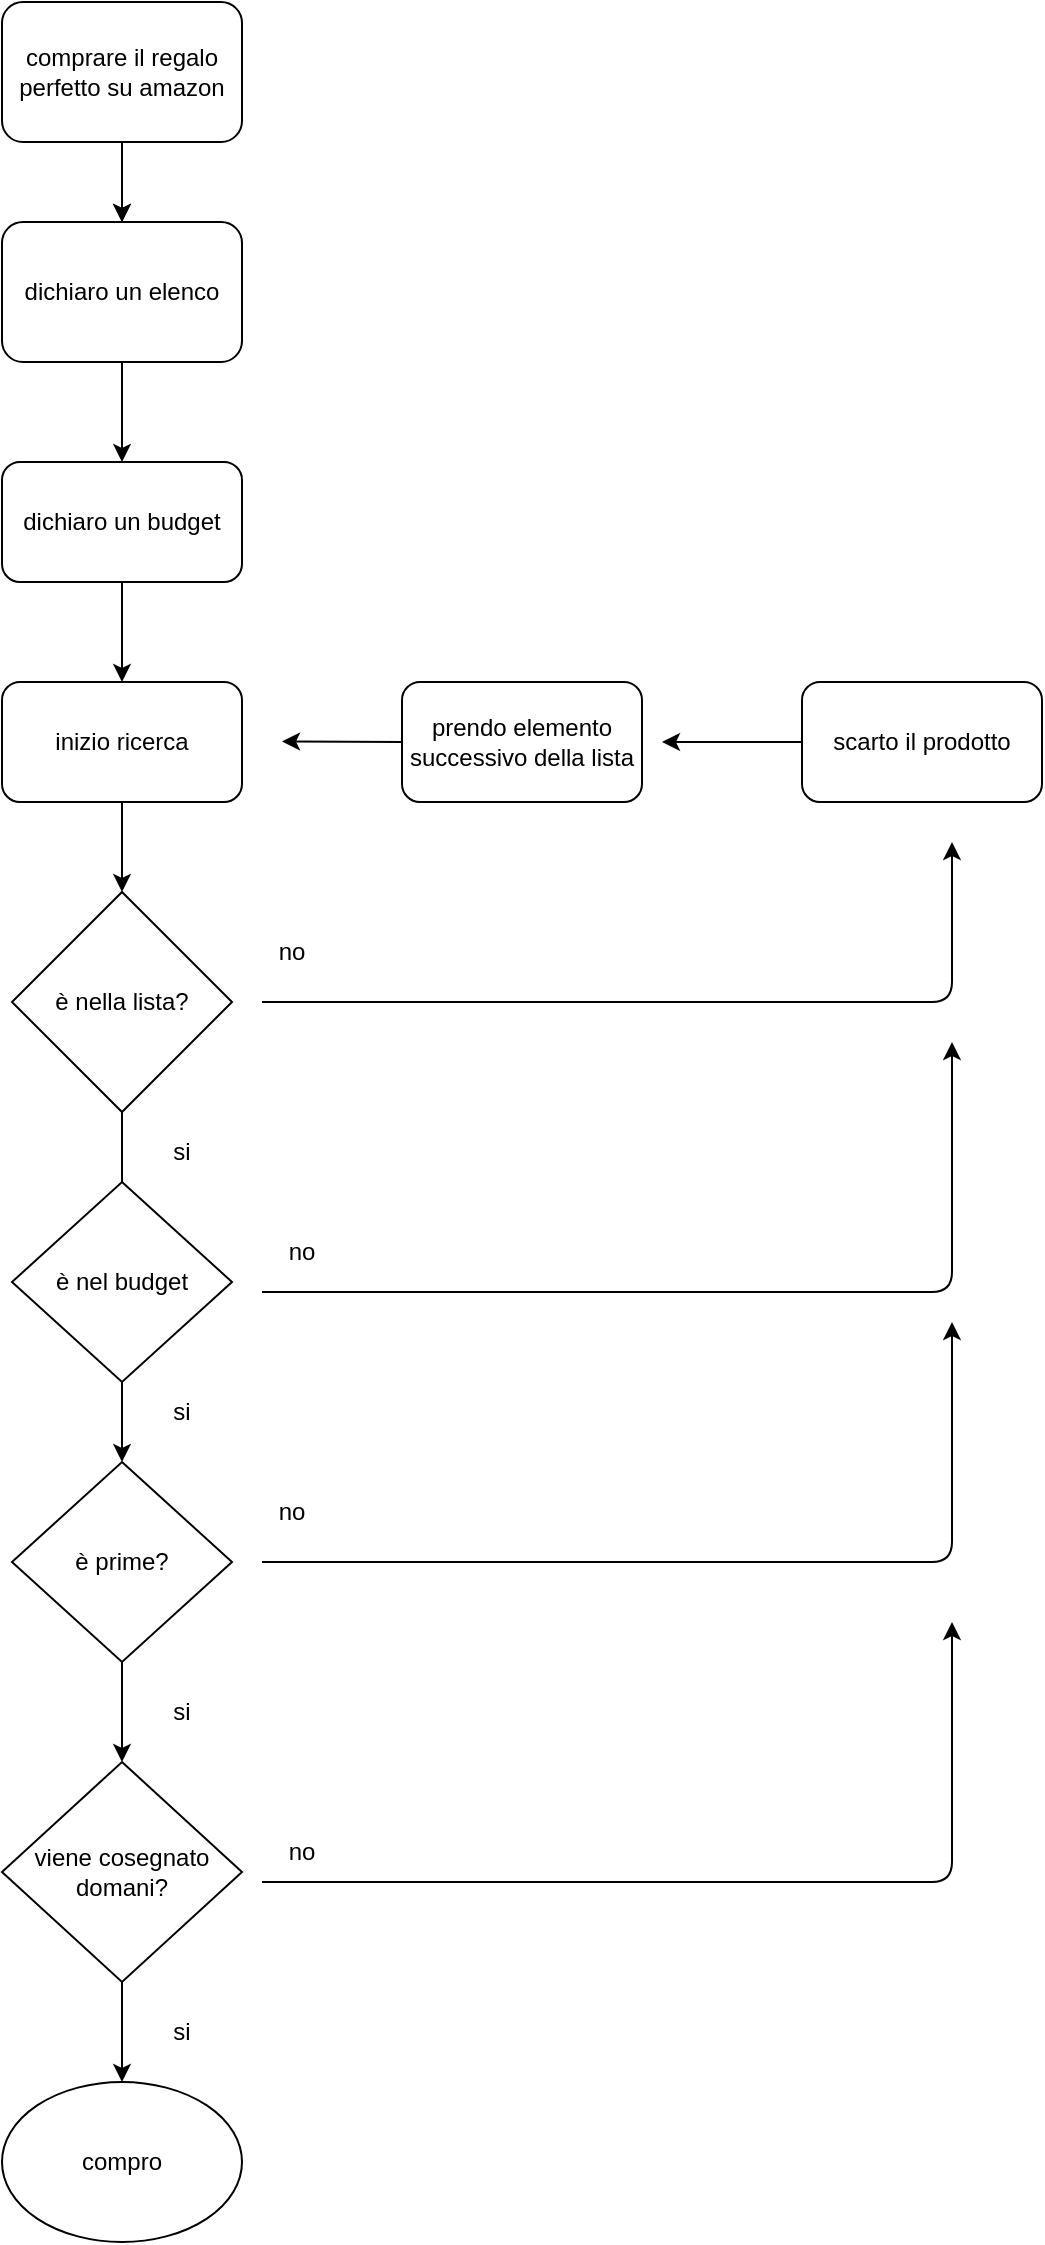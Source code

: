 <mxfile>
    <diagram id="pwF4ZoevbE2NHTCvMwYj" name="Page-1">
        <mxGraphModel dx="1232" dy="756" grid="1" gridSize="10" guides="1" tooltips="1" connect="1" arrows="1" fold="1" page="1" pageScale="1" pageWidth="827" pageHeight="1169" math="0" shadow="0">
            <root>
                <mxCell id="0"/>
                <mxCell id="1" parent="0"/>
                <mxCell id="3" style="edgeStyle=none;html=1;" edge="1" parent="1">
                    <mxGeometry relative="1" as="geometry">
                        <mxPoint x="310.0" y="140" as="targetPoint"/>
                        <mxPoint x="310.0" y="120" as="sourcePoint"/>
                    </mxGeometry>
                </mxCell>
                <mxCell id="22" value="" style="edgeStyle=none;html=1;" edge="1" parent="1" source="19" target="21">
                    <mxGeometry relative="1" as="geometry"/>
                </mxCell>
                <mxCell id="19" value="comprare il regalo perfetto su amazon" style="rounded=1;whiteSpace=wrap;html=1;" vertex="1" parent="1">
                    <mxGeometry x="250" y="30" width="120" height="70" as="geometry"/>
                </mxCell>
                <mxCell id="25" value="" style="edgeStyle=none;html=1;" edge="1" parent="1" source="21" target="24">
                    <mxGeometry relative="1" as="geometry"/>
                </mxCell>
                <mxCell id="21" value="dichiaro un elenco" style="rounded=1;whiteSpace=wrap;html=1;" vertex="1" parent="1">
                    <mxGeometry x="250" y="140" width="120" height="70" as="geometry"/>
                </mxCell>
                <mxCell id="27" value="" style="edgeStyle=none;html=1;" edge="1" parent="1" source="24" target="26">
                    <mxGeometry relative="1" as="geometry"/>
                </mxCell>
                <mxCell id="24" value="dichiaro un budget" style="whiteSpace=wrap;html=1;rounded=1;" vertex="1" parent="1">
                    <mxGeometry x="250" y="260" width="120" height="60" as="geometry"/>
                </mxCell>
                <mxCell id="29" value="" style="edgeStyle=none;html=1;" edge="1" parent="1" source="26" target="28">
                    <mxGeometry relative="1" as="geometry"/>
                </mxCell>
                <mxCell id="26" value="inizio ricerca" style="whiteSpace=wrap;html=1;rounded=1;" vertex="1" parent="1">
                    <mxGeometry x="250" y="370" width="120" height="60" as="geometry"/>
                </mxCell>
                <mxCell id="31" value="" style="edgeStyle=none;html=1;" edge="1" parent="1" source="28">
                    <mxGeometry relative="1" as="geometry">
                        <mxPoint x="310" y="640" as="targetPoint"/>
                    </mxGeometry>
                </mxCell>
                <mxCell id="28" value="è nella lista?" style="rhombus;whiteSpace=wrap;html=1;" vertex="1" parent="1">
                    <mxGeometry x="255" y="475" width="110" height="110" as="geometry"/>
                </mxCell>
                <mxCell id="34" value="" style="edgeStyle=none;html=1;" edge="1" parent="1" source="32" target="33">
                    <mxGeometry relative="1" as="geometry"/>
                </mxCell>
                <mxCell id="32" value="è nel budget" style="rhombus;whiteSpace=wrap;html=1;" vertex="1" parent="1">
                    <mxGeometry x="255" y="620" width="110" height="100" as="geometry"/>
                </mxCell>
                <mxCell id="36" value="" style="edgeStyle=none;html=1;" edge="1" parent="1" source="33" target="35">
                    <mxGeometry relative="1" as="geometry"/>
                </mxCell>
                <mxCell id="33" value="è prime?" style="rhombus;whiteSpace=wrap;html=1;" vertex="1" parent="1">
                    <mxGeometry x="255" y="760" width="110" height="100" as="geometry"/>
                </mxCell>
                <mxCell id="38" value="" style="edgeStyle=none;html=1;" edge="1" parent="1" source="35" target="37">
                    <mxGeometry relative="1" as="geometry"/>
                </mxCell>
                <mxCell id="35" value="viene cosegnato domani?" style="rhombus;whiteSpace=wrap;html=1;" vertex="1" parent="1">
                    <mxGeometry x="250" y="910" width="120" height="110" as="geometry"/>
                </mxCell>
                <mxCell id="37" value="compro" style="ellipse;whiteSpace=wrap;html=1;" vertex="1" parent="1">
                    <mxGeometry x="250" y="1070" width="120" height="80" as="geometry"/>
                </mxCell>
                <mxCell id="39" value="si" style="text;html=1;strokeColor=none;fillColor=none;align=center;verticalAlign=middle;whiteSpace=wrap;rounded=0;" vertex="1" parent="1">
                    <mxGeometry x="310" y="590" width="60" height="30" as="geometry"/>
                </mxCell>
                <mxCell id="40" value="si" style="text;html=1;strokeColor=none;fillColor=none;align=center;verticalAlign=middle;whiteSpace=wrap;rounded=0;" vertex="1" parent="1">
                    <mxGeometry x="310" y="720" width="60" height="30" as="geometry"/>
                </mxCell>
                <mxCell id="41" value="si" style="text;html=1;strokeColor=none;fillColor=none;align=center;verticalAlign=middle;whiteSpace=wrap;rounded=0;" vertex="1" parent="1">
                    <mxGeometry x="310" y="870" width="60" height="30" as="geometry"/>
                </mxCell>
                <mxCell id="42" value="si" style="text;html=1;strokeColor=none;fillColor=none;align=center;verticalAlign=middle;whiteSpace=wrap;rounded=0;" vertex="1" parent="1">
                    <mxGeometry x="310" y="1030" width="60" height="30" as="geometry"/>
                </mxCell>
                <mxCell id="51" style="edgeStyle=none;html=1;exitX=0;exitY=0.5;exitDx=0;exitDy=0;" edge="1" parent="1" source="43">
                    <mxGeometry relative="1" as="geometry">
                        <mxPoint x="390" y="399.75" as="targetPoint"/>
                    </mxGeometry>
                </mxCell>
                <mxCell id="43" value="prendo elemento successivo della lista" style="rounded=1;whiteSpace=wrap;html=1;" vertex="1" parent="1">
                    <mxGeometry x="450" y="370" width="120" height="60" as="geometry"/>
                </mxCell>
                <mxCell id="52" style="edgeStyle=none;html=1;exitX=0;exitY=0.5;exitDx=0;exitDy=0;" edge="1" parent="1" source="44">
                    <mxGeometry relative="1" as="geometry">
                        <mxPoint x="580" y="400" as="targetPoint"/>
                    </mxGeometry>
                </mxCell>
                <mxCell id="44" value="scarto il prodotto" style="rounded=1;whiteSpace=wrap;html=1;" vertex="1" parent="1">
                    <mxGeometry x="650" y="370" width="120" height="60" as="geometry"/>
                </mxCell>
                <mxCell id="46" style="edgeStyle=none;html=1;exitX=1;exitY=0.5;exitDx=0;exitDy=0;" edge="1" parent="1">
                    <mxGeometry relative="1" as="geometry">
                        <mxPoint x="725" y="550" as="targetPoint"/>
                        <mxPoint x="380" y="675" as="sourcePoint"/>
                        <Array as="points">
                            <mxPoint x="725" y="675"/>
                        </Array>
                    </mxGeometry>
                </mxCell>
                <mxCell id="47" style="edgeStyle=none;html=1;exitX=1;exitY=0.5;exitDx=0;exitDy=0;" edge="1" parent="1">
                    <mxGeometry relative="1" as="geometry">
                        <mxPoint x="725" y="690" as="targetPoint"/>
                        <mxPoint x="380" y="810" as="sourcePoint"/>
                        <Array as="points">
                            <mxPoint x="725" y="810"/>
                        </Array>
                    </mxGeometry>
                </mxCell>
                <mxCell id="48" style="edgeStyle=none;html=1;exitX=1;exitY=0.5;exitDx=0;exitDy=0;" edge="1" parent="1">
                    <mxGeometry relative="1" as="geometry">
                        <mxPoint x="725" y="840" as="targetPoint"/>
                        <mxPoint x="380" y="970" as="sourcePoint"/>
                        <Array as="points">
                            <mxPoint x="725" y="970"/>
                            <mxPoint x="725" y="930"/>
                        </Array>
                    </mxGeometry>
                </mxCell>
                <mxCell id="49" style="edgeStyle=none;html=1;exitX=1;exitY=0.5;exitDx=0;exitDy=0;" edge="1" parent="1">
                    <mxGeometry relative="1" as="geometry">
                        <mxPoint x="725" y="450" as="targetPoint"/>
                        <mxPoint x="380" y="530" as="sourcePoint"/>
                        <Array as="points">
                            <mxPoint x="725" y="530"/>
                        </Array>
                    </mxGeometry>
                </mxCell>
                <mxCell id="54" value="no" style="text;html=1;strokeColor=none;fillColor=none;align=center;verticalAlign=middle;whiteSpace=wrap;rounded=0;" vertex="1" parent="1">
                    <mxGeometry x="365" y="490" width="60" height="30" as="geometry"/>
                </mxCell>
                <mxCell id="55" value="no" style="text;html=1;strokeColor=none;fillColor=none;align=center;verticalAlign=middle;whiteSpace=wrap;rounded=0;" vertex="1" parent="1">
                    <mxGeometry x="370" y="640" width="60" height="30" as="geometry"/>
                </mxCell>
                <mxCell id="56" value="no" style="text;html=1;strokeColor=none;fillColor=none;align=center;verticalAlign=middle;whiteSpace=wrap;rounded=0;" vertex="1" parent="1">
                    <mxGeometry x="365" y="770" width="60" height="30" as="geometry"/>
                </mxCell>
                <mxCell id="57" value="no" style="text;html=1;strokeColor=none;fillColor=none;align=center;verticalAlign=middle;whiteSpace=wrap;rounded=0;" vertex="1" parent="1">
                    <mxGeometry x="370" y="940" width="60" height="30" as="geometry"/>
                </mxCell>
            </root>
        </mxGraphModel>
    </diagram>
</mxfile>